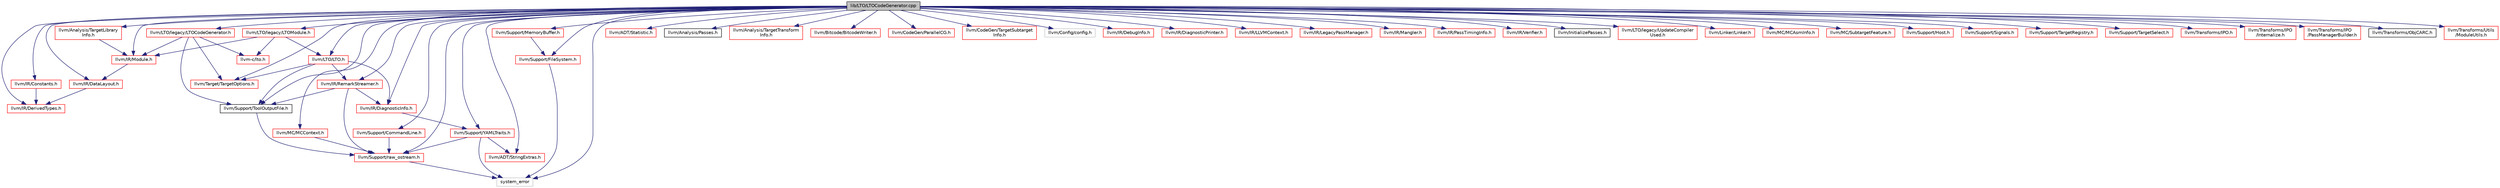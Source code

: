 digraph "lib/LTO/LTOCodeGenerator.cpp"
{
 // LATEX_PDF_SIZE
  bgcolor="transparent";
  edge [fontname="Helvetica",fontsize="10",labelfontname="Helvetica",labelfontsize="10"];
  node [fontname="Helvetica",fontsize="10",shape="box"];
  Node1 [label="lib/LTO/LTOCodeGenerator.cpp",height=0.2,width=0.4,color="black", fillcolor="grey75", style="filled", fontcolor="black",tooltip=" "];
  Node1 -> Node2 [color="midnightblue",fontsize="10",style="solid",fontname="Helvetica"];
  Node2 [label="llvm/LTO/legacy/LTOCodeGenerator.h",height=0.2,width=0.4,color="red",URL="$LTOCodeGenerator_8h.html",tooltip=" "];
  Node2 -> Node3 [color="midnightblue",fontsize="10",style="solid",fontname="Helvetica"];
  Node3 [label="llvm-c/lto.h",height=0.2,width=0.4,color="red",URL="$lto_8h.html",tooltip=" "];
  Node2 -> Node78 [color="midnightblue",fontsize="10",style="solid",fontname="Helvetica"];
  Node78 [label="llvm/IR/Module.h",height=0.2,width=0.4,color="red",URL="$Module_8h.html",tooltip="Module.h This file contains the declarations for the Module class."];
  Node78 -> Node85 [color="midnightblue",fontsize="10",style="solid",fontname="Helvetica"];
  Node85 [label="llvm/IR/DataLayout.h",height=0.2,width=0.4,color="red",URL="$DataLayout_8h.html",tooltip=" "];
  Node85 -> Node64 [color="midnightblue",fontsize="10",style="solid",fontname="Helvetica"];
  Node64 [label="llvm/IR/DerivedTypes.h",height=0.2,width=0.4,color="red",URL="$DerivedTypes_8h.html",tooltip=" "];
  Node2 -> Node141 [color="midnightblue",fontsize="10",style="solid",fontname="Helvetica"];
  Node141 [label="llvm/Support/ToolOutputFile.h",height=0.2,width=0.4,color="black",URL="$ToolOutputFile_8h.html",tooltip=" "];
  Node141 -> Node120 [color="midnightblue",fontsize="10",style="solid",fontname="Helvetica"];
  Node120 [label="llvm/Support/raw_ostream.h",height=0.2,width=0.4,color="red",URL="$raw__ostream_8h.html",tooltip=" "];
  Node120 -> Node121 [color="midnightblue",fontsize="10",style="solid",fontname="Helvetica"];
  Node121 [label="system_error",height=0.2,width=0.4,color="grey75",tooltip=" "];
  Node2 -> Node144 [color="midnightblue",fontsize="10",style="solid",fontname="Helvetica"];
  Node144 [label="llvm/Target/TargetOptions.h",height=0.2,width=0.4,color="red",URL="$TargetOptions_8h.html",tooltip=" "];
  Node1 -> Node146 [color="midnightblue",fontsize="10",style="solid",fontname="Helvetica"];
  Node146 [label="llvm/ADT/Statistic.h",height=0.2,width=0.4,color="red",URL="$Statistic_8h.html",tooltip=" "];
  Node1 -> Node136 [color="midnightblue",fontsize="10",style="solid",fontname="Helvetica"];
  Node136 [label="llvm/ADT/StringExtras.h",height=0.2,width=0.4,color="red",URL="$StringExtras_8h.html",tooltip=" "];
  Node1 -> Node147 [color="midnightblue",fontsize="10",style="solid",fontname="Helvetica"];
  Node147 [label="llvm/Analysis/Passes.h",height=0.2,width=0.4,color="black",URL="$Analysis_2Passes_8h.html",tooltip=" "];
  Node1 -> Node148 [color="midnightblue",fontsize="10",style="solid",fontname="Helvetica"];
  Node148 [label="llvm/Analysis/TargetLibrary\lInfo.h",height=0.2,width=0.4,color="red",URL="$TargetLibraryInfo_8h.html",tooltip=" "];
  Node148 -> Node78 [color="midnightblue",fontsize="10",style="solid",fontname="Helvetica"];
  Node1 -> Node163 [color="midnightblue",fontsize="10",style="solid",fontname="Helvetica"];
  Node163 [label="llvm/Analysis/TargetTransform\lInfo.h",height=0.2,width=0.4,color="red",URL="$TargetTransformInfo_8h.html",tooltip="This pass exposes codegen information to IR-level passes."];
  Node1 -> Node181 [color="midnightblue",fontsize="10",style="solid",fontname="Helvetica"];
  Node181 [label="llvm/Bitcode/BitcodeWriter.h",height=0.2,width=0.4,color="red",URL="$BitcodeWriter_8h.html",tooltip=" "];
  Node1 -> Node187 [color="midnightblue",fontsize="10",style="solid",fontname="Helvetica"];
  Node187 [label="llvm/CodeGen/ParallelCG.h",height=0.2,width=0.4,color="red",URL="$ParallelCG_8h.html",tooltip=" "];
  Node1 -> Node188 [color="midnightblue",fontsize="10",style="solid",fontname="Helvetica"];
  Node188 [label="llvm/CodeGen/TargetSubtarget\lInfo.h",height=0.2,width=0.4,color="red",URL="$TargetSubtargetInfo_8h.html",tooltip=" "];
  Node1 -> Node198 [color="midnightblue",fontsize="10",style="solid",fontname="Helvetica"];
  Node198 [label="llvm/Config/config.h",height=0.2,width=0.4,color="grey75",tooltip=" "];
  Node1 -> Node151 [color="midnightblue",fontsize="10",style="solid",fontname="Helvetica"];
  Node151 [label="llvm/IR/Constants.h",height=0.2,width=0.4,color="red",URL="$Constants_8h.html",tooltip="This file contains the declarations for the subclasses of Constant, which represent the different fla..."];
  Node151 -> Node64 [color="midnightblue",fontsize="10",style="solid",fontname="Helvetica"];
  Node1 -> Node85 [color="midnightblue",fontsize="10",style="solid",fontname="Helvetica"];
  Node1 -> Node199 [color="midnightblue",fontsize="10",style="solid",fontname="Helvetica"];
  Node199 [label="llvm/IR/DebugInfo.h",height=0.2,width=0.4,color="red",URL="$llvm_2IR_2DebugInfo_8h.html",tooltip=" "];
  Node1 -> Node64 [color="midnightblue",fontsize="10",style="solid",fontname="Helvetica"];
  Node1 -> Node206 [color="midnightblue",fontsize="10",style="solid",fontname="Helvetica"];
  Node206 [label="llvm/IR/DiagnosticInfo.h",height=0.2,width=0.4,color="red",URL="$DiagnosticInfo_8h.html",tooltip=" "];
  Node206 -> Node207 [color="midnightblue",fontsize="10",style="solid",fontname="Helvetica"];
  Node207 [label="llvm/Support/YAMLTraits.h",height=0.2,width=0.4,color="red",URL="$YAMLTraits_8h.html",tooltip=" "];
  Node207 -> Node136 [color="midnightblue",fontsize="10",style="solid",fontname="Helvetica"];
  Node207 -> Node120 [color="midnightblue",fontsize="10",style="solid",fontname="Helvetica"];
  Node207 -> Node121 [color="midnightblue",fontsize="10",style="solid",fontname="Helvetica"];
  Node1 -> Node222 [color="midnightblue",fontsize="10",style="solid",fontname="Helvetica"];
  Node222 [label="llvm/IR/DiagnosticPrinter.h",height=0.2,width=0.4,color="red",URL="$DiagnosticPrinter_8h.html",tooltip=" "];
  Node1 -> Node114 [color="midnightblue",fontsize="10",style="solid",fontname="Helvetica"];
  Node114 [label="llvm/IR/LLVMContext.h",height=0.2,width=0.4,color="red",URL="$LLVMContext_8h.html",tooltip=" "];
  Node1 -> Node223 [color="midnightblue",fontsize="10",style="solid",fontname="Helvetica"];
  Node223 [label="llvm/IR/LegacyPassManager.h",height=0.2,width=0.4,color="red",URL="$LegacyPassManager_8h.html",tooltip=" "];
  Node1 -> Node224 [color="midnightblue",fontsize="10",style="solid",fontname="Helvetica"];
  Node224 [label="llvm/IR/Mangler.h",height=0.2,width=0.4,color="red",URL="$Mangler_8h.html",tooltip=" "];
  Node1 -> Node78 [color="midnightblue",fontsize="10",style="solid",fontname="Helvetica"];
  Node1 -> Node225 [color="midnightblue",fontsize="10",style="solid",fontname="Helvetica"];
  Node225 [label="llvm/IR/PassTimingInfo.h",height=0.2,width=0.4,color="red",URL="$PassTimingInfo_8h.html",tooltip="This header defines classes/functions to handle pass execution timing information with interfaces for..."];
  Node1 -> Node227 [color="midnightblue",fontsize="10",style="solid",fontname="Helvetica"];
  Node227 [label="llvm/IR/RemarkStreamer.h",height=0.2,width=0.4,color="red",URL="$RemarkStreamer_8h.html",tooltip=" "];
  Node227 -> Node206 [color="midnightblue",fontsize="10",style="solid",fontname="Helvetica"];
  Node227 -> Node141 [color="midnightblue",fontsize="10",style="solid",fontname="Helvetica"];
  Node227 -> Node120 [color="midnightblue",fontsize="10",style="solid",fontname="Helvetica"];
  Node1 -> Node232 [color="midnightblue",fontsize="10",style="solid",fontname="Helvetica"];
  Node232 [label="llvm/IR/Verifier.h",height=0.2,width=0.4,color="red",URL="$Verifier_8h.html",tooltip=" "];
  Node1 -> Node87 [color="midnightblue",fontsize="10",style="solid",fontname="Helvetica"];
  Node87 [label="llvm/InitializePasses.h",height=0.2,width=0.4,color="black",URL="$InitializePasses_8h.html",tooltip=" "];
  Node1 -> Node233 [color="midnightblue",fontsize="10",style="solid",fontname="Helvetica"];
  Node233 [label="llvm/LTO/LTO.h",height=0.2,width=0.4,color="red",URL="$LTO_8h.html",tooltip=" "];
  Node233 -> Node206 [color="midnightblue",fontsize="10",style="solid",fontname="Helvetica"];
  Node233 -> Node227 [color="midnightblue",fontsize="10",style="solid",fontname="Helvetica"];
  Node233 -> Node141 [color="midnightblue",fontsize="10",style="solid",fontname="Helvetica"];
  Node233 -> Node144 [color="midnightblue",fontsize="10",style="solid",fontname="Helvetica"];
  Node1 -> Node247 [color="midnightblue",fontsize="10",style="solid",fontname="Helvetica"];
  Node247 [label="llvm/LTO/legacy/LTOModule.h",height=0.2,width=0.4,color="red",URL="$LTOModule_8h.html",tooltip=" "];
  Node247 -> Node3 [color="midnightblue",fontsize="10",style="solid",fontname="Helvetica"];
  Node247 -> Node78 [color="midnightblue",fontsize="10",style="solid",fontname="Helvetica"];
  Node247 -> Node233 [color="midnightblue",fontsize="10",style="solid",fontname="Helvetica"];
  Node1 -> Node250 [color="midnightblue",fontsize="10",style="solid",fontname="Helvetica"];
  Node250 [label="llvm/LTO/legacy/UpdateCompiler\lUsed.h",height=0.2,width=0.4,color="red",URL="$UpdateCompilerUsed_8h.html",tooltip=" "];
  Node1 -> Node251 [color="midnightblue",fontsize="10",style="solid",fontname="Helvetica"];
  Node251 [label="llvm/Linker/Linker.h",height=0.2,width=0.4,color="red",URL="$llvm_2Linker_2Linker_8h.html",tooltip=" "];
  Node1 -> Node252 [color="midnightblue",fontsize="10",style="solid",fontname="Helvetica"];
  Node252 [label="llvm/MC/MCAsmInfo.h",height=0.2,width=0.4,color="red",URL="$MCAsmInfo_8h.html",tooltip=" "];
  Node1 -> Node254 [color="midnightblue",fontsize="10",style="solid",fontname="Helvetica"];
  Node254 [label="llvm/MC/MCContext.h",height=0.2,width=0.4,color="red",URL="$MCContext_8h.html",tooltip=" "];
  Node254 -> Node120 [color="midnightblue",fontsize="10",style="solid",fontname="Helvetica"];
  Node1 -> Node197 [color="midnightblue",fontsize="10",style="solid",fontname="Helvetica"];
  Node197 [label="llvm/MC/SubtargetFeature.h",height=0.2,width=0.4,color="red",URL="$SubtargetFeature_8h.html",tooltip=" "];
  Node1 -> Node117 [color="midnightblue",fontsize="10",style="solid",fontname="Helvetica"];
  Node117 [label="llvm/Support/CommandLine.h",height=0.2,width=0.4,color="red",URL="$CommandLine_8h.html",tooltip=" "];
  Node117 -> Node120 [color="midnightblue",fontsize="10",style="solid",fontname="Helvetica"];
  Node1 -> Node211 [color="midnightblue",fontsize="10",style="solid",fontname="Helvetica"];
  Node211 [label="llvm/Support/FileSystem.h",height=0.2,width=0.4,color="red",URL="$FileSystem_8h.html",tooltip=" "];
  Node211 -> Node121 [color="midnightblue",fontsize="10",style="solid",fontname="Helvetica"];
  Node1 -> Node67 [color="midnightblue",fontsize="10",style="solid",fontname="Helvetica"];
  Node67 [label="llvm/Support/Host.h",height=0.2,width=0.4,color="red",URL="$Host_8h.html",tooltip=" "];
  Node1 -> Node210 [color="midnightblue",fontsize="10",style="solid",fontname="Helvetica"];
  Node210 [label="llvm/Support/MemoryBuffer.h",height=0.2,width=0.4,color="red",URL="$MemoryBuffer_8h.html",tooltip=" "];
  Node210 -> Node211 [color="midnightblue",fontsize="10",style="solid",fontname="Helvetica"];
  Node1 -> Node264 [color="midnightblue",fontsize="10",style="solid",fontname="Helvetica"];
  Node264 [label="llvm/Support/Signals.h",height=0.2,width=0.4,color="red",URL="$Signals_8h.html",tooltip=" "];
  Node1 -> Node265 [color="midnightblue",fontsize="10",style="solid",fontname="Helvetica"];
  Node265 [label="llvm/Support/TargetRegistry.h",height=0.2,width=0.4,color="red",URL="$TargetRegistry_8h.html",tooltip=" "];
  Node1 -> Node268 [color="midnightblue",fontsize="10",style="solid",fontname="Helvetica"];
  Node268 [label="llvm/Support/TargetSelect.h",height=0.2,width=0.4,color="red",URL="$TargetSelect_8h.html",tooltip=" "];
  Node1 -> Node141 [color="midnightblue",fontsize="10",style="solid",fontname="Helvetica"];
  Node1 -> Node207 [color="midnightblue",fontsize="10",style="solid",fontname="Helvetica"];
  Node1 -> Node120 [color="midnightblue",fontsize="10",style="solid",fontname="Helvetica"];
  Node1 -> Node144 [color="midnightblue",fontsize="10",style="solid",fontname="Helvetica"];
  Node1 -> Node273 [color="midnightblue",fontsize="10",style="solid",fontname="Helvetica"];
  Node273 [label="llvm/Transforms/IPO.h",height=0.2,width=0.4,color="red",URL="$llvm_2Transforms_2IPO_8h.html",tooltip=" "];
  Node1 -> Node274 [color="midnightblue",fontsize="10",style="solid",fontname="Helvetica"];
  Node274 [label="llvm/Transforms/IPO\l/Internalize.h",height=0.2,width=0.4,color="red",URL="$Internalize_8h.html",tooltip=" "];
  Node1 -> Node275 [color="midnightblue",fontsize="10",style="solid",fontname="Helvetica"];
  Node275 [label="llvm/Transforms/IPO\l/PassManagerBuilder.h",height=0.2,width=0.4,color="red",URL="$llvm_2Transforms_2IPO_2PassManagerBuilder_8h.html",tooltip=" "];
  Node1 -> Node276 [color="midnightblue",fontsize="10",style="solid",fontname="Helvetica"];
  Node276 [label="llvm/Transforms/ObjCARC.h",height=0.2,width=0.4,color="black",URL="$include_2llvm_2Transforms_2ObjCARC_8h.html",tooltip=" "];
  Node1 -> Node277 [color="midnightblue",fontsize="10",style="solid",fontname="Helvetica"];
  Node277 [label="llvm/Transforms/Utils\l/ModuleUtils.h",height=0.2,width=0.4,color="red",URL="$ModuleUtils_8h.html",tooltip=" "];
  Node1 -> Node121 [color="midnightblue",fontsize="10",style="solid",fontname="Helvetica"];
}
